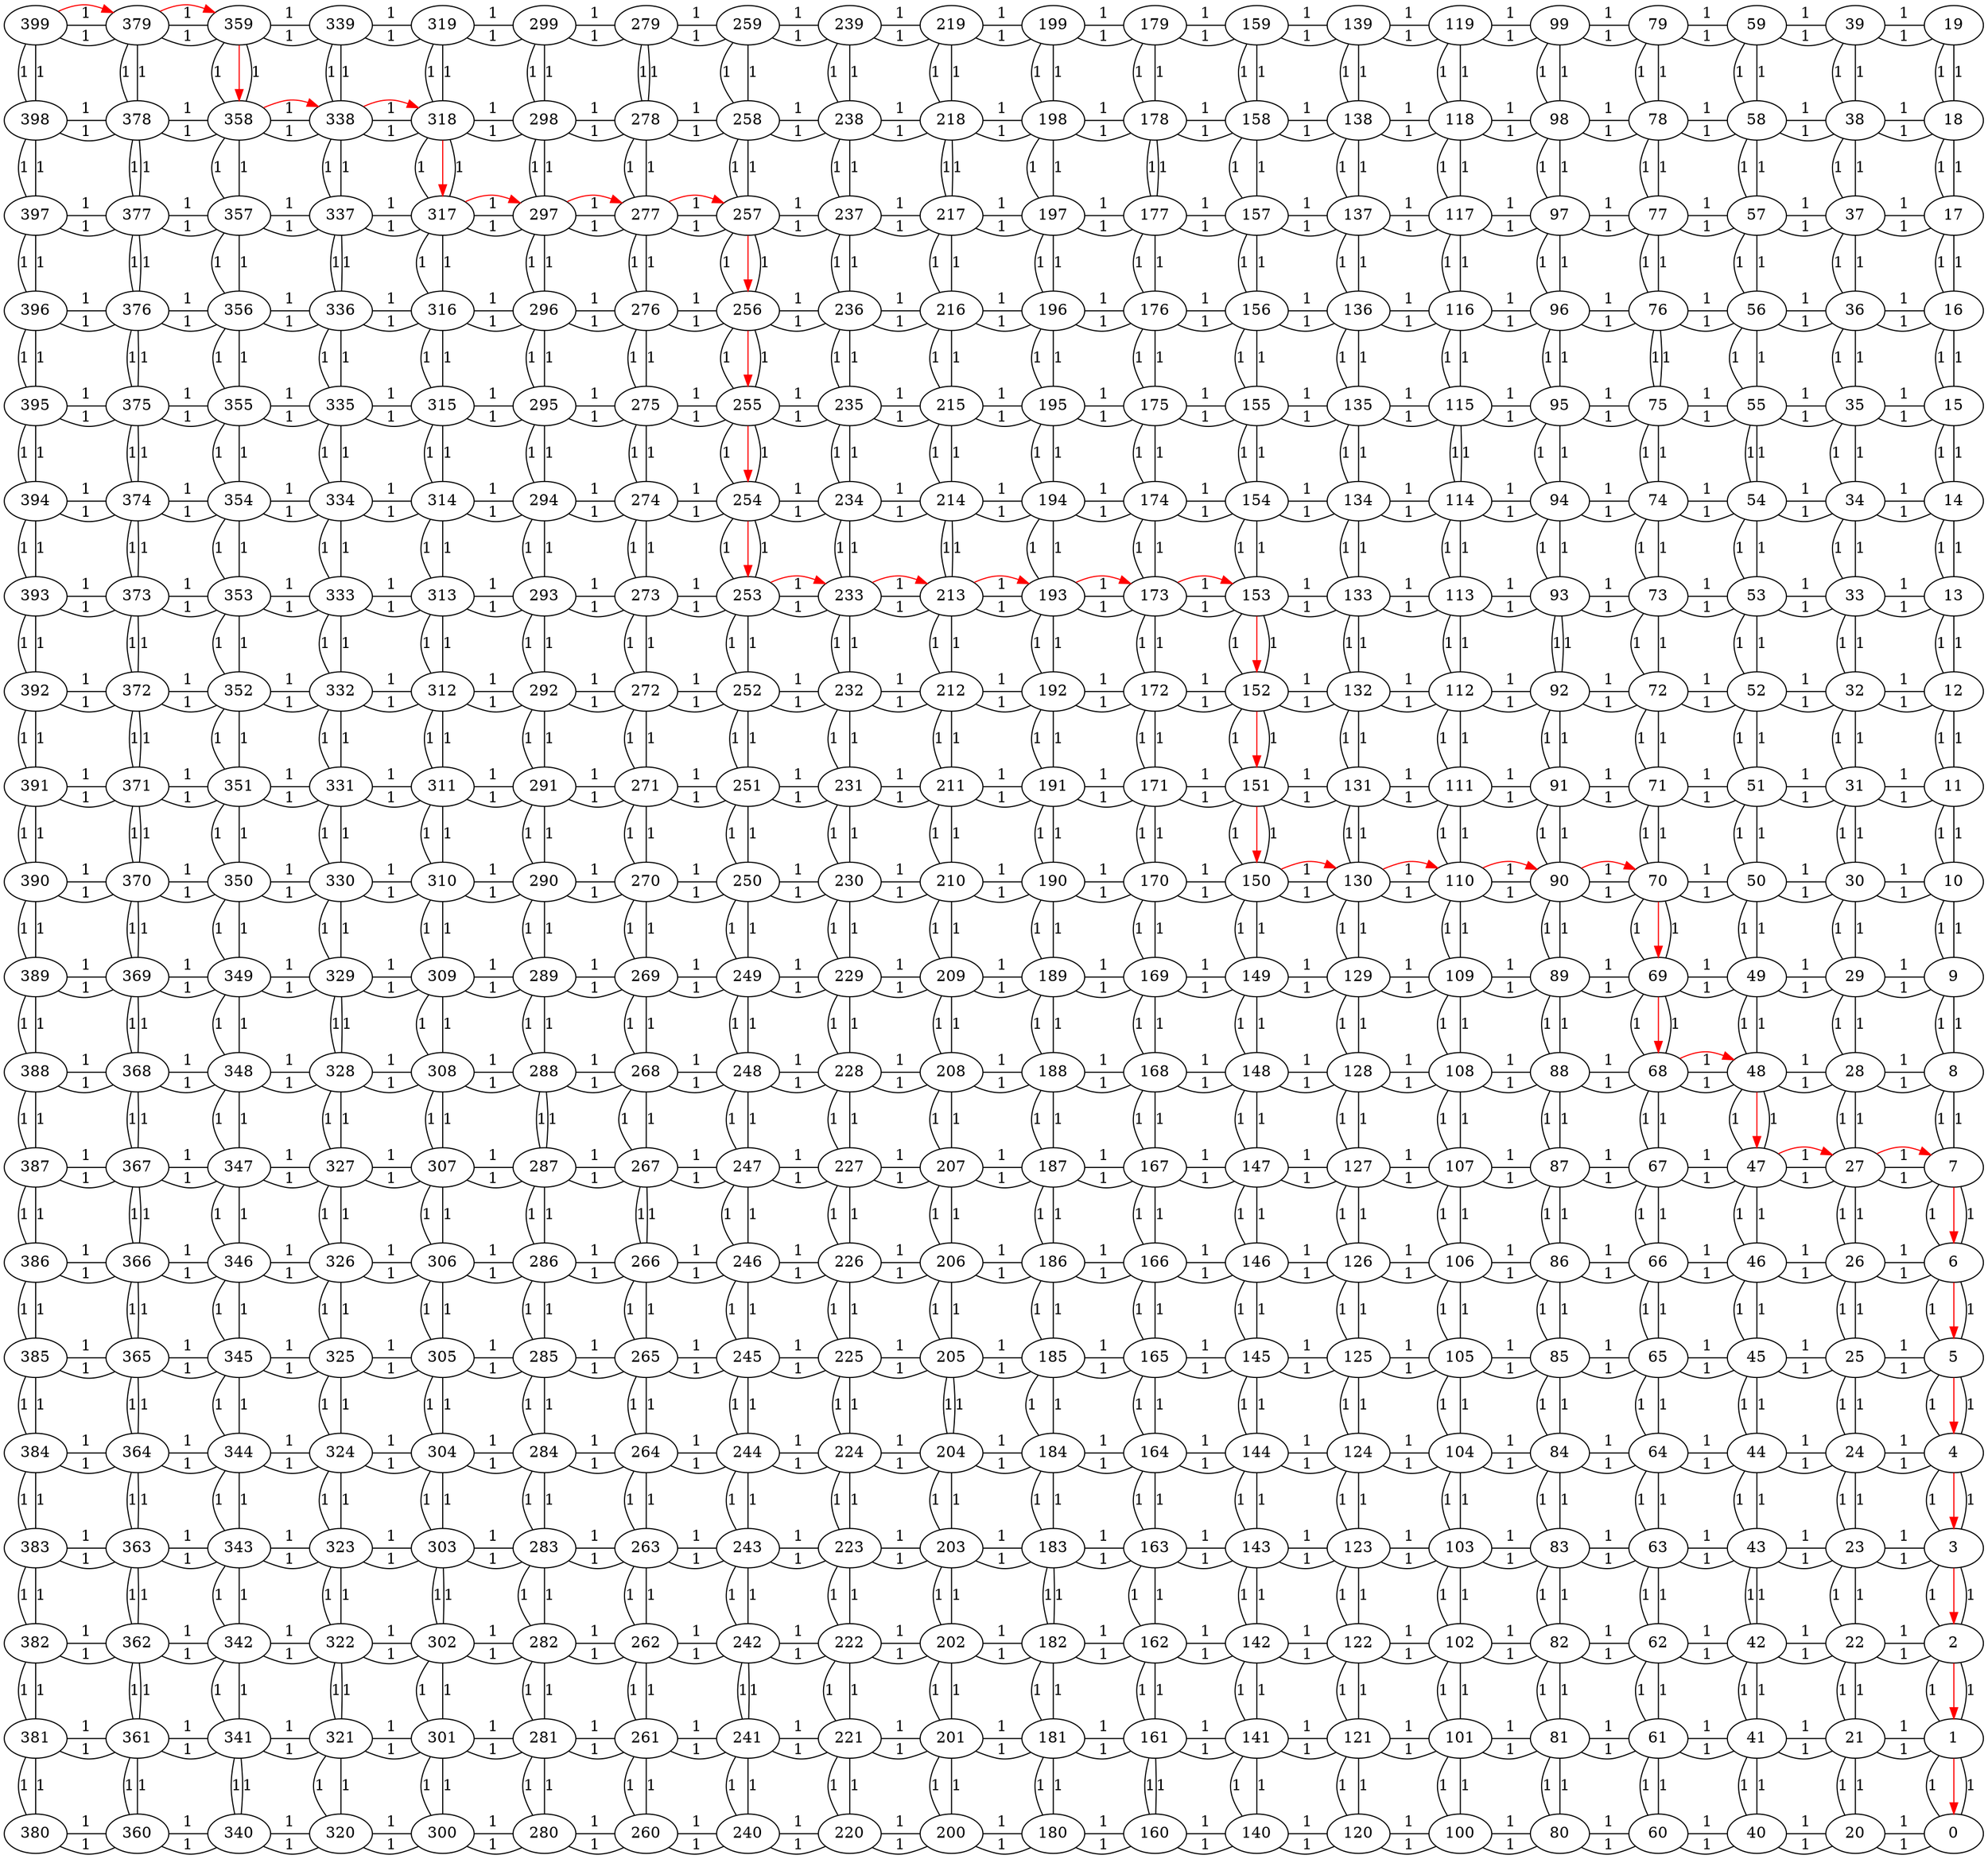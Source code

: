 digraph G {
399->398 [arrowhead = "none" label="1"];
399->379 [arrowhead = "none" label="1"];
398->399 [arrowhead = "none" label="1"];
398->397 [arrowhead = "none" label="1"];
398->378 [arrowhead = "none" label="1"];
397->398 [arrowhead = "none" label="1"];
397->396 [arrowhead = "none" label="1"];
397->377 [arrowhead = "none" label="1"];
396->397 [arrowhead = "none" label="1"];
396->395 [arrowhead = "none" label="1"];
396->376 [arrowhead = "none" label="1"];
395->396 [arrowhead = "none" label="1"];
395->394 [arrowhead = "none" label="1"];
395->375 [arrowhead = "none" label="1"];
394->395 [arrowhead = "none" label="1"];
394->393 [arrowhead = "none" label="1"];
394->374 [arrowhead = "none" label="1"];
393->394 [arrowhead = "none" label="1"];
393->392 [arrowhead = "none" label="1"];
393->373 [arrowhead = "none" label="1"];
392->393 [arrowhead = "none" label="1"];
392->391 [arrowhead = "none" label="1"];
392->372 [arrowhead = "none" label="1"];
391->392 [arrowhead = "none" label="1"];
391->390 [arrowhead = "none" label="1"];
391->371 [arrowhead = "none" label="1"];
390->391 [arrowhead = "none" label="1"];
390->389 [arrowhead = "none" label="1"];
390->370 [arrowhead = "none" label="1"];
389->390 [arrowhead = "none" label="1"];
389->388 [arrowhead = "none" label="1"];
389->369 [arrowhead = "none" label="1"];
388->389 [arrowhead = "none" label="1"];
388->387 [arrowhead = "none" label="1"];
388->368 [arrowhead = "none" label="1"];
387->388 [arrowhead = "none" label="1"];
387->386 [arrowhead = "none" label="1"];
387->367 [arrowhead = "none" label="1"];
386->387 [arrowhead = "none" label="1"];
386->385 [arrowhead = "none" label="1"];
386->366 [arrowhead = "none" label="1"];
385->386 [arrowhead = "none" label="1"];
385->384 [arrowhead = "none" label="1"];
385->365 [arrowhead = "none" label="1"];
384->385 [arrowhead = "none" label="1"];
384->383 [arrowhead = "none" label="1"];
384->364 [arrowhead = "none" label="1"];
383->384 [arrowhead = "none" label="1"];
383->382 [arrowhead = "none" label="1"];
383->363 [arrowhead = "none" label="1"];
382->383 [arrowhead = "none" label="1"];
382->381 [arrowhead = "none" label="1"];
382->362 [arrowhead = "none" label="1"];
381->382 [arrowhead = "none" label="1"];
381->380 [arrowhead = "none" label="1"];
381->361 [arrowhead = "none" label="1"];
380->381 [arrowhead = "none" label="1"];
380->360 [arrowhead = "none" label="1"];
379->399 [arrowhead = "none" label="1"];
379->378 [arrowhead = "none" label="1"];
379->359 [arrowhead = "none" label="1"];
378->379 [arrowhead = "none" label="1"];
378->398 [arrowhead = "none" label="1"];
378->377 [arrowhead = "none" label="1"];
378->358 [arrowhead = "none" label="1"];
377->378 [arrowhead = "none" label="1"];
377->397 [arrowhead = "none" label="1"];
377->376 [arrowhead = "none" label="1"];
377->357 [arrowhead = "none" label="1"];
376->377 [arrowhead = "none" label="1"];
376->396 [arrowhead = "none" label="1"];
376->375 [arrowhead = "none" label="1"];
376->356 [arrowhead = "none" label="1"];
375->376 [arrowhead = "none" label="1"];
375->395 [arrowhead = "none" label="1"];
375->374 [arrowhead = "none" label="1"];
375->355 [arrowhead = "none" label="1"];
374->375 [arrowhead = "none" label="1"];
374->394 [arrowhead = "none" label="1"];
374->373 [arrowhead = "none" label="1"];
374->354 [arrowhead = "none" label="1"];
373->374 [arrowhead = "none" label="1"];
373->393 [arrowhead = "none" label="1"];
373->372 [arrowhead = "none" label="1"];
373->353 [arrowhead = "none" label="1"];
372->373 [arrowhead = "none" label="1"];
372->392 [arrowhead = "none" label="1"];
372->371 [arrowhead = "none" label="1"];
372->352 [arrowhead = "none" label="1"];
371->372 [arrowhead = "none" label="1"];
371->391 [arrowhead = "none" label="1"];
371->370 [arrowhead = "none" label="1"];
371->351 [arrowhead = "none" label="1"];
370->371 [arrowhead = "none" label="1"];
370->390 [arrowhead = "none" label="1"];
370->369 [arrowhead = "none" label="1"];
370->350 [arrowhead = "none" label="1"];
369->370 [arrowhead = "none" label="1"];
369->389 [arrowhead = "none" label="1"];
369->368 [arrowhead = "none" label="1"];
369->349 [arrowhead = "none" label="1"];
368->369 [arrowhead = "none" label="1"];
368->388 [arrowhead = "none" label="1"];
368->367 [arrowhead = "none" label="1"];
368->348 [arrowhead = "none" label="1"];
367->368 [arrowhead = "none" label="1"];
367->387 [arrowhead = "none" label="1"];
367->366 [arrowhead = "none" label="1"];
367->347 [arrowhead = "none" label="1"];
366->367 [arrowhead = "none" label="1"];
366->386 [arrowhead = "none" label="1"];
366->365 [arrowhead = "none" label="1"];
366->346 [arrowhead = "none" label="1"];
365->366 [arrowhead = "none" label="1"];
365->385 [arrowhead = "none" label="1"];
365->364 [arrowhead = "none" label="1"];
365->345 [arrowhead = "none" label="1"];
364->365 [arrowhead = "none" label="1"];
364->384 [arrowhead = "none" label="1"];
364->363 [arrowhead = "none" label="1"];
364->344 [arrowhead = "none" label="1"];
363->364 [arrowhead = "none" label="1"];
363->383 [arrowhead = "none" label="1"];
363->362 [arrowhead = "none" label="1"];
363->343 [arrowhead = "none" label="1"];
362->363 [arrowhead = "none" label="1"];
362->382 [arrowhead = "none" label="1"];
362->361 [arrowhead = "none" label="1"];
362->342 [arrowhead = "none" label="1"];
361->362 [arrowhead = "none" label="1"];
361->381 [arrowhead = "none" label="1"];
361->360 [arrowhead = "none" label="1"];
361->341 [arrowhead = "none" label="1"];
360->361 [arrowhead = "none" label="1"];
360->380 [arrowhead = "none" label="1"];
360->340 [arrowhead = "none" label="1"];
359->379 [arrowhead = "none" label="1"];
359->358 [arrowhead = "none" label="1"];
359->339 [arrowhead = "none" label="1"];
358->359 [arrowhead = "none" label="1"];
358->378 [arrowhead = "none" label="1"];
358->357 [arrowhead = "none" label="1"];
358->338 [arrowhead = "none" label="1"];
357->358 [arrowhead = "none" label="1"];
357->377 [arrowhead = "none" label="1"];
357->356 [arrowhead = "none" label="1"];
357->337 [arrowhead = "none" label="1"];
356->357 [arrowhead = "none" label="1"];
356->376 [arrowhead = "none" label="1"];
356->355 [arrowhead = "none" label="1"];
356->336 [arrowhead = "none" label="1"];
355->356 [arrowhead = "none" label="1"];
355->375 [arrowhead = "none" label="1"];
355->354 [arrowhead = "none" label="1"];
355->335 [arrowhead = "none" label="1"];
354->355 [arrowhead = "none" label="1"];
354->374 [arrowhead = "none" label="1"];
354->353 [arrowhead = "none" label="1"];
354->334 [arrowhead = "none" label="1"];
353->354 [arrowhead = "none" label="1"];
353->373 [arrowhead = "none" label="1"];
353->352 [arrowhead = "none" label="1"];
353->333 [arrowhead = "none" label="1"];
352->353 [arrowhead = "none" label="1"];
352->372 [arrowhead = "none" label="1"];
352->351 [arrowhead = "none" label="1"];
352->332 [arrowhead = "none" label="1"];
351->352 [arrowhead = "none" label="1"];
351->371 [arrowhead = "none" label="1"];
351->350 [arrowhead = "none" label="1"];
351->331 [arrowhead = "none" label="1"];
350->351 [arrowhead = "none" label="1"];
350->370 [arrowhead = "none" label="1"];
350->349 [arrowhead = "none" label="1"];
350->330 [arrowhead = "none" label="1"];
349->350 [arrowhead = "none" label="1"];
349->369 [arrowhead = "none" label="1"];
349->348 [arrowhead = "none" label="1"];
349->329 [arrowhead = "none" label="1"];
348->349 [arrowhead = "none" label="1"];
348->368 [arrowhead = "none" label="1"];
348->347 [arrowhead = "none" label="1"];
348->328 [arrowhead = "none" label="1"];
347->348 [arrowhead = "none" label="1"];
347->367 [arrowhead = "none" label="1"];
347->346 [arrowhead = "none" label="1"];
347->327 [arrowhead = "none" label="1"];
346->347 [arrowhead = "none" label="1"];
346->366 [arrowhead = "none" label="1"];
346->345 [arrowhead = "none" label="1"];
346->326 [arrowhead = "none" label="1"];
345->346 [arrowhead = "none" label="1"];
345->365 [arrowhead = "none" label="1"];
345->344 [arrowhead = "none" label="1"];
345->325 [arrowhead = "none" label="1"];
344->345 [arrowhead = "none" label="1"];
344->364 [arrowhead = "none" label="1"];
344->343 [arrowhead = "none" label="1"];
344->324 [arrowhead = "none" label="1"];
343->344 [arrowhead = "none" label="1"];
343->363 [arrowhead = "none" label="1"];
343->342 [arrowhead = "none" label="1"];
343->323 [arrowhead = "none" label="1"];
342->343 [arrowhead = "none" label="1"];
342->362 [arrowhead = "none" label="1"];
342->341 [arrowhead = "none" label="1"];
342->322 [arrowhead = "none" label="1"];
341->342 [arrowhead = "none" label="1"];
341->361 [arrowhead = "none" label="1"];
341->340 [arrowhead = "none" label="1"];
341->321 [arrowhead = "none" label="1"];
340->341 [arrowhead = "none" label="1"];
340->360 [arrowhead = "none" label="1"];
340->320 [arrowhead = "none" label="1"];
339->359 [arrowhead = "none" label="1"];
339->338 [arrowhead = "none" label="1"];
339->319 [arrowhead = "none" label="1"];
338->339 [arrowhead = "none" label="1"];
338->358 [arrowhead = "none" label="1"];
338->337 [arrowhead = "none" label="1"];
338->318 [arrowhead = "none" label="1"];
337->338 [arrowhead = "none" label="1"];
337->357 [arrowhead = "none" label="1"];
337->336 [arrowhead = "none" label="1"];
337->317 [arrowhead = "none" label="1"];
336->337 [arrowhead = "none" label="1"];
336->356 [arrowhead = "none" label="1"];
336->335 [arrowhead = "none" label="1"];
336->316 [arrowhead = "none" label="1"];
335->336 [arrowhead = "none" label="1"];
335->355 [arrowhead = "none" label="1"];
335->334 [arrowhead = "none" label="1"];
335->315 [arrowhead = "none" label="1"];
334->335 [arrowhead = "none" label="1"];
334->354 [arrowhead = "none" label="1"];
334->333 [arrowhead = "none" label="1"];
334->314 [arrowhead = "none" label="1"];
333->334 [arrowhead = "none" label="1"];
333->353 [arrowhead = "none" label="1"];
333->332 [arrowhead = "none" label="1"];
333->313 [arrowhead = "none" label="1"];
332->333 [arrowhead = "none" label="1"];
332->352 [arrowhead = "none" label="1"];
332->331 [arrowhead = "none" label="1"];
332->312 [arrowhead = "none" label="1"];
331->332 [arrowhead = "none" label="1"];
331->351 [arrowhead = "none" label="1"];
331->330 [arrowhead = "none" label="1"];
331->311 [arrowhead = "none" label="1"];
330->331 [arrowhead = "none" label="1"];
330->350 [arrowhead = "none" label="1"];
330->329 [arrowhead = "none" label="1"];
330->310 [arrowhead = "none" label="1"];
329->330 [arrowhead = "none" label="1"];
329->349 [arrowhead = "none" label="1"];
329->328 [arrowhead = "none" label="1"];
329->309 [arrowhead = "none" label="1"];
328->329 [arrowhead = "none" label="1"];
328->348 [arrowhead = "none" label="1"];
328->327 [arrowhead = "none" label="1"];
328->308 [arrowhead = "none" label="1"];
327->328 [arrowhead = "none" label="1"];
327->347 [arrowhead = "none" label="1"];
327->326 [arrowhead = "none" label="1"];
327->307 [arrowhead = "none" label="1"];
326->327 [arrowhead = "none" label="1"];
326->346 [arrowhead = "none" label="1"];
326->325 [arrowhead = "none" label="1"];
326->306 [arrowhead = "none" label="1"];
325->326 [arrowhead = "none" label="1"];
325->345 [arrowhead = "none" label="1"];
325->324 [arrowhead = "none" label="1"];
325->305 [arrowhead = "none" label="1"];
324->325 [arrowhead = "none" label="1"];
324->344 [arrowhead = "none" label="1"];
324->323 [arrowhead = "none" label="1"];
324->304 [arrowhead = "none" label="1"];
323->324 [arrowhead = "none" label="1"];
323->343 [arrowhead = "none" label="1"];
323->322 [arrowhead = "none" label="1"];
323->303 [arrowhead = "none" label="1"];
322->323 [arrowhead = "none" label="1"];
322->342 [arrowhead = "none" label="1"];
322->321 [arrowhead = "none" label="1"];
322->302 [arrowhead = "none" label="1"];
321->322 [arrowhead = "none" label="1"];
321->341 [arrowhead = "none" label="1"];
321->320 [arrowhead = "none" label="1"];
321->301 [arrowhead = "none" label="1"];
320->321 [arrowhead = "none" label="1"];
320->340 [arrowhead = "none" label="1"];
320->300 [arrowhead = "none" label="1"];
319->339 [arrowhead = "none" label="1"];
319->318 [arrowhead = "none" label="1"];
319->299 [arrowhead = "none" label="1"];
318->319 [arrowhead = "none" label="1"];
318->338 [arrowhead = "none" label="1"];
318->317 [arrowhead = "none" label="1"];
318->298 [arrowhead = "none" label="1"];
317->318 [arrowhead = "none" label="1"];
317->337 [arrowhead = "none" label="1"];
317->316 [arrowhead = "none" label="1"];
317->297 [arrowhead = "none" label="1"];
316->317 [arrowhead = "none" label="1"];
316->336 [arrowhead = "none" label="1"];
316->315 [arrowhead = "none" label="1"];
316->296 [arrowhead = "none" label="1"];
315->316 [arrowhead = "none" label="1"];
315->335 [arrowhead = "none" label="1"];
315->314 [arrowhead = "none" label="1"];
315->295 [arrowhead = "none" label="1"];
314->315 [arrowhead = "none" label="1"];
314->334 [arrowhead = "none" label="1"];
314->313 [arrowhead = "none" label="1"];
314->294 [arrowhead = "none" label="1"];
313->314 [arrowhead = "none" label="1"];
313->333 [arrowhead = "none" label="1"];
313->312 [arrowhead = "none" label="1"];
313->293 [arrowhead = "none" label="1"];
312->313 [arrowhead = "none" label="1"];
312->332 [arrowhead = "none" label="1"];
312->311 [arrowhead = "none" label="1"];
312->292 [arrowhead = "none" label="1"];
311->312 [arrowhead = "none" label="1"];
311->331 [arrowhead = "none" label="1"];
311->310 [arrowhead = "none" label="1"];
311->291 [arrowhead = "none" label="1"];
310->311 [arrowhead = "none" label="1"];
310->330 [arrowhead = "none" label="1"];
310->309 [arrowhead = "none" label="1"];
310->290 [arrowhead = "none" label="1"];
309->310 [arrowhead = "none" label="1"];
309->329 [arrowhead = "none" label="1"];
309->308 [arrowhead = "none" label="1"];
309->289 [arrowhead = "none" label="1"];
308->309 [arrowhead = "none" label="1"];
308->328 [arrowhead = "none" label="1"];
308->307 [arrowhead = "none" label="1"];
308->288 [arrowhead = "none" label="1"];
307->308 [arrowhead = "none" label="1"];
307->327 [arrowhead = "none" label="1"];
307->306 [arrowhead = "none" label="1"];
307->287 [arrowhead = "none" label="1"];
306->307 [arrowhead = "none" label="1"];
306->326 [arrowhead = "none" label="1"];
306->305 [arrowhead = "none" label="1"];
306->286 [arrowhead = "none" label="1"];
305->306 [arrowhead = "none" label="1"];
305->325 [arrowhead = "none" label="1"];
305->304 [arrowhead = "none" label="1"];
305->285 [arrowhead = "none" label="1"];
304->305 [arrowhead = "none" label="1"];
304->324 [arrowhead = "none" label="1"];
304->303 [arrowhead = "none" label="1"];
304->284 [arrowhead = "none" label="1"];
303->304 [arrowhead = "none" label="1"];
303->323 [arrowhead = "none" label="1"];
303->302 [arrowhead = "none" label="1"];
303->283 [arrowhead = "none" label="1"];
302->303 [arrowhead = "none" label="1"];
302->322 [arrowhead = "none" label="1"];
302->301 [arrowhead = "none" label="1"];
302->282 [arrowhead = "none" label="1"];
301->302 [arrowhead = "none" label="1"];
301->321 [arrowhead = "none" label="1"];
301->300 [arrowhead = "none" label="1"];
301->281 [arrowhead = "none" label="1"];
300->301 [arrowhead = "none" label="1"];
300->320 [arrowhead = "none" label="1"];
300->280 [arrowhead = "none" label="1"];
299->319 [arrowhead = "none" label="1"];
299->298 [arrowhead = "none" label="1"];
299->279 [arrowhead = "none" label="1"];
298->299 [arrowhead = "none" label="1"];
298->318 [arrowhead = "none" label="1"];
298->297 [arrowhead = "none" label="1"];
298->278 [arrowhead = "none" label="1"];
297->298 [arrowhead = "none" label="1"];
297->317 [arrowhead = "none" label="1"];
297->296 [arrowhead = "none" label="1"];
297->277 [arrowhead = "none" label="1"];
296->297 [arrowhead = "none" label="1"];
296->316 [arrowhead = "none" label="1"];
296->295 [arrowhead = "none" label="1"];
296->276 [arrowhead = "none" label="1"];
295->296 [arrowhead = "none" label="1"];
295->315 [arrowhead = "none" label="1"];
295->294 [arrowhead = "none" label="1"];
295->275 [arrowhead = "none" label="1"];
294->295 [arrowhead = "none" label="1"];
294->314 [arrowhead = "none" label="1"];
294->293 [arrowhead = "none" label="1"];
294->274 [arrowhead = "none" label="1"];
293->294 [arrowhead = "none" label="1"];
293->313 [arrowhead = "none" label="1"];
293->292 [arrowhead = "none" label="1"];
293->273 [arrowhead = "none" label="1"];
292->293 [arrowhead = "none" label="1"];
292->312 [arrowhead = "none" label="1"];
292->291 [arrowhead = "none" label="1"];
292->272 [arrowhead = "none" label="1"];
291->292 [arrowhead = "none" label="1"];
291->311 [arrowhead = "none" label="1"];
291->290 [arrowhead = "none" label="1"];
291->271 [arrowhead = "none" label="1"];
290->291 [arrowhead = "none" label="1"];
290->310 [arrowhead = "none" label="1"];
290->289 [arrowhead = "none" label="1"];
290->270 [arrowhead = "none" label="1"];
289->290 [arrowhead = "none" label="1"];
289->309 [arrowhead = "none" label="1"];
289->288 [arrowhead = "none" label="1"];
289->269 [arrowhead = "none" label="1"];
288->289 [arrowhead = "none" label="1"];
288->308 [arrowhead = "none" label="1"];
288->287 [arrowhead = "none" label="1"];
288->268 [arrowhead = "none" label="1"];
287->288 [arrowhead = "none" label="1"];
287->307 [arrowhead = "none" label="1"];
287->286 [arrowhead = "none" label="1"];
287->267 [arrowhead = "none" label="1"];
286->287 [arrowhead = "none" label="1"];
286->306 [arrowhead = "none" label="1"];
286->285 [arrowhead = "none" label="1"];
286->266 [arrowhead = "none" label="1"];
285->286 [arrowhead = "none" label="1"];
285->305 [arrowhead = "none" label="1"];
285->284 [arrowhead = "none" label="1"];
285->265 [arrowhead = "none" label="1"];
284->285 [arrowhead = "none" label="1"];
284->304 [arrowhead = "none" label="1"];
284->283 [arrowhead = "none" label="1"];
284->264 [arrowhead = "none" label="1"];
283->284 [arrowhead = "none" label="1"];
283->303 [arrowhead = "none" label="1"];
283->282 [arrowhead = "none" label="1"];
283->263 [arrowhead = "none" label="1"];
282->283 [arrowhead = "none" label="1"];
282->302 [arrowhead = "none" label="1"];
282->281 [arrowhead = "none" label="1"];
282->262 [arrowhead = "none" label="1"];
281->282 [arrowhead = "none" label="1"];
281->301 [arrowhead = "none" label="1"];
281->280 [arrowhead = "none" label="1"];
281->261 [arrowhead = "none" label="1"];
280->281 [arrowhead = "none" label="1"];
280->300 [arrowhead = "none" label="1"];
280->260 [arrowhead = "none" label="1"];
279->299 [arrowhead = "none" label="1"];
279->278 [arrowhead = "none" label="1"];
279->259 [arrowhead = "none" label="1"];
278->279 [arrowhead = "none" label="1"];
278->298 [arrowhead = "none" label="1"];
278->277 [arrowhead = "none" label="1"];
278->258 [arrowhead = "none" label="1"];
277->278 [arrowhead = "none" label="1"];
277->297 [arrowhead = "none" label="1"];
277->276 [arrowhead = "none" label="1"];
277->257 [arrowhead = "none" label="1"];
276->277 [arrowhead = "none" label="1"];
276->296 [arrowhead = "none" label="1"];
276->275 [arrowhead = "none" label="1"];
276->256 [arrowhead = "none" label="1"];
275->276 [arrowhead = "none" label="1"];
275->295 [arrowhead = "none" label="1"];
275->274 [arrowhead = "none" label="1"];
275->255 [arrowhead = "none" label="1"];
274->275 [arrowhead = "none" label="1"];
274->294 [arrowhead = "none" label="1"];
274->273 [arrowhead = "none" label="1"];
274->254 [arrowhead = "none" label="1"];
273->274 [arrowhead = "none" label="1"];
273->293 [arrowhead = "none" label="1"];
273->272 [arrowhead = "none" label="1"];
273->253 [arrowhead = "none" label="1"];
272->273 [arrowhead = "none" label="1"];
272->292 [arrowhead = "none" label="1"];
272->271 [arrowhead = "none" label="1"];
272->252 [arrowhead = "none" label="1"];
271->272 [arrowhead = "none" label="1"];
271->291 [arrowhead = "none" label="1"];
271->270 [arrowhead = "none" label="1"];
271->251 [arrowhead = "none" label="1"];
270->271 [arrowhead = "none" label="1"];
270->290 [arrowhead = "none" label="1"];
270->269 [arrowhead = "none" label="1"];
270->250 [arrowhead = "none" label="1"];
269->270 [arrowhead = "none" label="1"];
269->289 [arrowhead = "none" label="1"];
269->268 [arrowhead = "none" label="1"];
269->249 [arrowhead = "none" label="1"];
268->269 [arrowhead = "none" label="1"];
268->288 [arrowhead = "none" label="1"];
268->267 [arrowhead = "none" label="1"];
268->248 [arrowhead = "none" label="1"];
267->268 [arrowhead = "none" label="1"];
267->287 [arrowhead = "none" label="1"];
267->266 [arrowhead = "none" label="1"];
267->247 [arrowhead = "none" label="1"];
266->267 [arrowhead = "none" label="1"];
266->286 [arrowhead = "none" label="1"];
266->265 [arrowhead = "none" label="1"];
266->246 [arrowhead = "none" label="1"];
265->266 [arrowhead = "none" label="1"];
265->285 [arrowhead = "none" label="1"];
265->264 [arrowhead = "none" label="1"];
265->245 [arrowhead = "none" label="1"];
264->265 [arrowhead = "none" label="1"];
264->284 [arrowhead = "none" label="1"];
264->263 [arrowhead = "none" label="1"];
264->244 [arrowhead = "none" label="1"];
263->264 [arrowhead = "none" label="1"];
263->283 [arrowhead = "none" label="1"];
263->262 [arrowhead = "none" label="1"];
263->243 [arrowhead = "none" label="1"];
262->263 [arrowhead = "none" label="1"];
262->282 [arrowhead = "none" label="1"];
262->261 [arrowhead = "none" label="1"];
262->242 [arrowhead = "none" label="1"];
261->262 [arrowhead = "none" label="1"];
261->281 [arrowhead = "none" label="1"];
261->260 [arrowhead = "none" label="1"];
261->241 [arrowhead = "none" label="1"];
260->261 [arrowhead = "none" label="1"];
260->280 [arrowhead = "none" label="1"];
260->240 [arrowhead = "none" label="1"];
259->279 [arrowhead = "none" label="1"];
259->258 [arrowhead = "none" label="1"];
259->239 [arrowhead = "none" label="1"];
258->259 [arrowhead = "none" label="1"];
258->278 [arrowhead = "none" label="1"];
258->257 [arrowhead = "none" label="1"];
258->238 [arrowhead = "none" label="1"];
257->258 [arrowhead = "none" label="1"];
257->277 [arrowhead = "none" label="1"];
257->256 [arrowhead = "none" label="1"];
257->237 [arrowhead = "none" label="1"];
256->257 [arrowhead = "none" label="1"];
256->276 [arrowhead = "none" label="1"];
256->255 [arrowhead = "none" label="1"];
256->236 [arrowhead = "none" label="1"];
255->256 [arrowhead = "none" label="1"];
255->275 [arrowhead = "none" label="1"];
255->254 [arrowhead = "none" label="1"];
255->235 [arrowhead = "none" label="1"];
254->255 [arrowhead = "none" label="1"];
254->274 [arrowhead = "none" label="1"];
254->253 [arrowhead = "none" label="1"];
254->234 [arrowhead = "none" label="1"];
253->254 [arrowhead = "none" label="1"];
253->273 [arrowhead = "none" label="1"];
253->252 [arrowhead = "none" label="1"];
253->233 [arrowhead = "none" label="1"];
252->253 [arrowhead = "none" label="1"];
252->272 [arrowhead = "none" label="1"];
252->251 [arrowhead = "none" label="1"];
252->232 [arrowhead = "none" label="1"];
251->252 [arrowhead = "none" label="1"];
251->271 [arrowhead = "none" label="1"];
251->250 [arrowhead = "none" label="1"];
251->231 [arrowhead = "none" label="1"];
250->251 [arrowhead = "none" label="1"];
250->270 [arrowhead = "none" label="1"];
250->249 [arrowhead = "none" label="1"];
250->230 [arrowhead = "none" label="1"];
249->250 [arrowhead = "none" label="1"];
249->269 [arrowhead = "none" label="1"];
249->248 [arrowhead = "none" label="1"];
249->229 [arrowhead = "none" label="1"];
248->249 [arrowhead = "none" label="1"];
248->268 [arrowhead = "none" label="1"];
248->247 [arrowhead = "none" label="1"];
248->228 [arrowhead = "none" label="1"];
247->248 [arrowhead = "none" label="1"];
247->267 [arrowhead = "none" label="1"];
247->246 [arrowhead = "none" label="1"];
247->227 [arrowhead = "none" label="1"];
246->247 [arrowhead = "none" label="1"];
246->266 [arrowhead = "none" label="1"];
246->245 [arrowhead = "none" label="1"];
246->226 [arrowhead = "none" label="1"];
245->246 [arrowhead = "none" label="1"];
245->265 [arrowhead = "none" label="1"];
245->244 [arrowhead = "none" label="1"];
245->225 [arrowhead = "none" label="1"];
244->245 [arrowhead = "none" label="1"];
244->264 [arrowhead = "none" label="1"];
244->243 [arrowhead = "none" label="1"];
244->224 [arrowhead = "none" label="1"];
243->244 [arrowhead = "none" label="1"];
243->263 [arrowhead = "none" label="1"];
243->242 [arrowhead = "none" label="1"];
243->223 [arrowhead = "none" label="1"];
242->243 [arrowhead = "none" label="1"];
242->262 [arrowhead = "none" label="1"];
242->241 [arrowhead = "none" label="1"];
242->222 [arrowhead = "none" label="1"];
241->242 [arrowhead = "none" label="1"];
241->261 [arrowhead = "none" label="1"];
241->240 [arrowhead = "none" label="1"];
241->221 [arrowhead = "none" label="1"];
240->241 [arrowhead = "none" label="1"];
240->260 [arrowhead = "none" label="1"];
240->220 [arrowhead = "none" label="1"];
239->259 [arrowhead = "none" label="1"];
239->238 [arrowhead = "none" label="1"];
239->219 [arrowhead = "none" label="1"];
238->239 [arrowhead = "none" label="1"];
238->258 [arrowhead = "none" label="1"];
238->237 [arrowhead = "none" label="1"];
238->218 [arrowhead = "none" label="1"];
237->238 [arrowhead = "none" label="1"];
237->257 [arrowhead = "none" label="1"];
237->236 [arrowhead = "none" label="1"];
237->217 [arrowhead = "none" label="1"];
236->237 [arrowhead = "none" label="1"];
236->256 [arrowhead = "none" label="1"];
236->235 [arrowhead = "none" label="1"];
236->216 [arrowhead = "none" label="1"];
235->236 [arrowhead = "none" label="1"];
235->255 [arrowhead = "none" label="1"];
235->234 [arrowhead = "none" label="1"];
235->215 [arrowhead = "none" label="1"];
234->235 [arrowhead = "none" label="1"];
234->254 [arrowhead = "none" label="1"];
234->233 [arrowhead = "none" label="1"];
234->214 [arrowhead = "none" label="1"];
233->234 [arrowhead = "none" label="1"];
233->253 [arrowhead = "none" label="1"];
233->232 [arrowhead = "none" label="1"];
233->213 [arrowhead = "none" label="1"];
232->233 [arrowhead = "none" label="1"];
232->252 [arrowhead = "none" label="1"];
232->231 [arrowhead = "none" label="1"];
232->212 [arrowhead = "none" label="1"];
231->232 [arrowhead = "none" label="1"];
231->251 [arrowhead = "none" label="1"];
231->230 [arrowhead = "none" label="1"];
231->211 [arrowhead = "none" label="1"];
230->231 [arrowhead = "none" label="1"];
230->250 [arrowhead = "none" label="1"];
230->229 [arrowhead = "none" label="1"];
230->210 [arrowhead = "none" label="1"];
229->230 [arrowhead = "none" label="1"];
229->249 [arrowhead = "none" label="1"];
229->228 [arrowhead = "none" label="1"];
229->209 [arrowhead = "none" label="1"];
228->229 [arrowhead = "none" label="1"];
228->248 [arrowhead = "none" label="1"];
228->227 [arrowhead = "none" label="1"];
228->208 [arrowhead = "none" label="1"];
227->228 [arrowhead = "none" label="1"];
227->247 [arrowhead = "none" label="1"];
227->226 [arrowhead = "none" label="1"];
227->207 [arrowhead = "none" label="1"];
226->227 [arrowhead = "none" label="1"];
226->246 [arrowhead = "none" label="1"];
226->225 [arrowhead = "none" label="1"];
226->206 [arrowhead = "none" label="1"];
225->226 [arrowhead = "none" label="1"];
225->245 [arrowhead = "none" label="1"];
225->224 [arrowhead = "none" label="1"];
225->205 [arrowhead = "none" label="1"];
224->225 [arrowhead = "none" label="1"];
224->244 [arrowhead = "none" label="1"];
224->223 [arrowhead = "none" label="1"];
224->204 [arrowhead = "none" label="1"];
223->224 [arrowhead = "none" label="1"];
223->243 [arrowhead = "none" label="1"];
223->222 [arrowhead = "none" label="1"];
223->203 [arrowhead = "none" label="1"];
222->223 [arrowhead = "none" label="1"];
222->242 [arrowhead = "none" label="1"];
222->221 [arrowhead = "none" label="1"];
222->202 [arrowhead = "none" label="1"];
221->222 [arrowhead = "none" label="1"];
221->241 [arrowhead = "none" label="1"];
221->220 [arrowhead = "none" label="1"];
221->201 [arrowhead = "none" label="1"];
220->221 [arrowhead = "none" label="1"];
220->240 [arrowhead = "none" label="1"];
220->200 [arrowhead = "none" label="1"];
219->239 [arrowhead = "none" label="1"];
219->218 [arrowhead = "none" label="1"];
219->199 [arrowhead = "none" label="1"];
218->219 [arrowhead = "none" label="1"];
218->238 [arrowhead = "none" label="1"];
218->217 [arrowhead = "none" label="1"];
218->198 [arrowhead = "none" label="1"];
217->218 [arrowhead = "none" label="1"];
217->237 [arrowhead = "none" label="1"];
217->216 [arrowhead = "none" label="1"];
217->197 [arrowhead = "none" label="1"];
216->217 [arrowhead = "none" label="1"];
216->236 [arrowhead = "none" label="1"];
216->215 [arrowhead = "none" label="1"];
216->196 [arrowhead = "none" label="1"];
215->216 [arrowhead = "none" label="1"];
215->235 [arrowhead = "none" label="1"];
215->214 [arrowhead = "none" label="1"];
215->195 [arrowhead = "none" label="1"];
214->215 [arrowhead = "none" label="1"];
214->234 [arrowhead = "none" label="1"];
214->213 [arrowhead = "none" label="1"];
214->194 [arrowhead = "none" label="1"];
213->214 [arrowhead = "none" label="1"];
213->233 [arrowhead = "none" label="1"];
213->212 [arrowhead = "none" label="1"];
213->193 [arrowhead = "none" label="1"];
212->213 [arrowhead = "none" label="1"];
212->232 [arrowhead = "none" label="1"];
212->211 [arrowhead = "none" label="1"];
212->192 [arrowhead = "none" label="1"];
211->212 [arrowhead = "none" label="1"];
211->231 [arrowhead = "none" label="1"];
211->210 [arrowhead = "none" label="1"];
211->191 [arrowhead = "none" label="1"];
210->211 [arrowhead = "none" label="1"];
210->230 [arrowhead = "none" label="1"];
210->209 [arrowhead = "none" label="1"];
210->190 [arrowhead = "none" label="1"];
209->210 [arrowhead = "none" label="1"];
209->229 [arrowhead = "none" label="1"];
209->208 [arrowhead = "none" label="1"];
209->189 [arrowhead = "none" label="1"];
208->209 [arrowhead = "none" label="1"];
208->228 [arrowhead = "none" label="1"];
208->207 [arrowhead = "none" label="1"];
208->188 [arrowhead = "none" label="1"];
207->208 [arrowhead = "none" label="1"];
207->227 [arrowhead = "none" label="1"];
207->206 [arrowhead = "none" label="1"];
207->187 [arrowhead = "none" label="1"];
206->207 [arrowhead = "none" label="1"];
206->226 [arrowhead = "none" label="1"];
206->205 [arrowhead = "none" label="1"];
206->186 [arrowhead = "none" label="1"];
205->206 [arrowhead = "none" label="1"];
205->225 [arrowhead = "none" label="1"];
205->204 [arrowhead = "none" label="1"];
205->185 [arrowhead = "none" label="1"];
204->205 [arrowhead = "none" label="1"];
204->224 [arrowhead = "none" label="1"];
204->203 [arrowhead = "none" label="1"];
204->184 [arrowhead = "none" label="1"];
203->204 [arrowhead = "none" label="1"];
203->223 [arrowhead = "none" label="1"];
203->202 [arrowhead = "none" label="1"];
203->183 [arrowhead = "none" label="1"];
202->203 [arrowhead = "none" label="1"];
202->222 [arrowhead = "none" label="1"];
202->201 [arrowhead = "none" label="1"];
202->182 [arrowhead = "none" label="1"];
201->202 [arrowhead = "none" label="1"];
201->221 [arrowhead = "none" label="1"];
201->200 [arrowhead = "none" label="1"];
201->181 [arrowhead = "none" label="1"];
200->201 [arrowhead = "none" label="1"];
200->220 [arrowhead = "none" label="1"];
200->180 [arrowhead = "none" label="1"];
199->219 [arrowhead = "none" label="1"];
199->198 [arrowhead = "none" label="1"];
199->179 [arrowhead = "none" label="1"];
198->199 [arrowhead = "none" label="1"];
198->218 [arrowhead = "none" label="1"];
198->197 [arrowhead = "none" label="1"];
198->178 [arrowhead = "none" label="1"];
197->198 [arrowhead = "none" label="1"];
197->217 [arrowhead = "none" label="1"];
197->196 [arrowhead = "none" label="1"];
197->177 [arrowhead = "none" label="1"];
196->197 [arrowhead = "none" label="1"];
196->216 [arrowhead = "none" label="1"];
196->195 [arrowhead = "none" label="1"];
196->176 [arrowhead = "none" label="1"];
195->196 [arrowhead = "none" label="1"];
195->215 [arrowhead = "none" label="1"];
195->194 [arrowhead = "none" label="1"];
195->175 [arrowhead = "none" label="1"];
194->195 [arrowhead = "none" label="1"];
194->214 [arrowhead = "none" label="1"];
194->193 [arrowhead = "none" label="1"];
194->174 [arrowhead = "none" label="1"];
193->194 [arrowhead = "none" label="1"];
193->213 [arrowhead = "none" label="1"];
193->192 [arrowhead = "none" label="1"];
193->173 [arrowhead = "none" label="1"];
192->193 [arrowhead = "none" label="1"];
192->212 [arrowhead = "none" label="1"];
192->191 [arrowhead = "none" label="1"];
192->172 [arrowhead = "none" label="1"];
191->192 [arrowhead = "none" label="1"];
191->211 [arrowhead = "none" label="1"];
191->190 [arrowhead = "none" label="1"];
191->171 [arrowhead = "none" label="1"];
190->191 [arrowhead = "none" label="1"];
190->210 [arrowhead = "none" label="1"];
190->189 [arrowhead = "none" label="1"];
190->170 [arrowhead = "none" label="1"];
189->190 [arrowhead = "none" label="1"];
189->209 [arrowhead = "none" label="1"];
189->188 [arrowhead = "none" label="1"];
189->169 [arrowhead = "none" label="1"];
188->189 [arrowhead = "none" label="1"];
188->208 [arrowhead = "none" label="1"];
188->187 [arrowhead = "none" label="1"];
188->168 [arrowhead = "none" label="1"];
187->188 [arrowhead = "none" label="1"];
187->207 [arrowhead = "none" label="1"];
187->186 [arrowhead = "none" label="1"];
187->167 [arrowhead = "none" label="1"];
186->187 [arrowhead = "none" label="1"];
186->206 [arrowhead = "none" label="1"];
186->185 [arrowhead = "none" label="1"];
186->166 [arrowhead = "none" label="1"];
185->186 [arrowhead = "none" label="1"];
185->205 [arrowhead = "none" label="1"];
185->184 [arrowhead = "none" label="1"];
185->165 [arrowhead = "none" label="1"];
184->185 [arrowhead = "none" label="1"];
184->204 [arrowhead = "none" label="1"];
184->183 [arrowhead = "none" label="1"];
184->164 [arrowhead = "none" label="1"];
183->184 [arrowhead = "none" label="1"];
183->203 [arrowhead = "none" label="1"];
183->182 [arrowhead = "none" label="1"];
183->163 [arrowhead = "none" label="1"];
182->183 [arrowhead = "none" label="1"];
182->202 [arrowhead = "none" label="1"];
182->181 [arrowhead = "none" label="1"];
182->162 [arrowhead = "none" label="1"];
181->182 [arrowhead = "none" label="1"];
181->201 [arrowhead = "none" label="1"];
181->180 [arrowhead = "none" label="1"];
181->161 [arrowhead = "none" label="1"];
180->181 [arrowhead = "none" label="1"];
180->200 [arrowhead = "none" label="1"];
180->160 [arrowhead = "none" label="1"];
179->199 [arrowhead = "none" label="1"];
179->178 [arrowhead = "none" label="1"];
179->159 [arrowhead = "none" label="1"];
178->179 [arrowhead = "none" label="1"];
178->198 [arrowhead = "none" label="1"];
178->177 [arrowhead = "none" label="1"];
178->158 [arrowhead = "none" label="1"];
177->178 [arrowhead = "none" label="1"];
177->197 [arrowhead = "none" label="1"];
177->176 [arrowhead = "none" label="1"];
177->157 [arrowhead = "none" label="1"];
176->177 [arrowhead = "none" label="1"];
176->196 [arrowhead = "none" label="1"];
176->175 [arrowhead = "none" label="1"];
176->156 [arrowhead = "none" label="1"];
175->176 [arrowhead = "none" label="1"];
175->195 [arrowhead = "none" label="1"];
175->174 [arrowhead = "none" label="1"];
175->155 [arrowhead = "none" label="1"];
174->175 [arrowhead = "none" label="1"];
174->194 [arrowhead = "none" label="1"];
174->173 [arrowhead = "none" label="1"];
174->154 [arrowhead = "none" label="1"];
173->174 [arrowhead = "none" label="1"];
173->193 [arrowhead = "none" label="1"];
173->172 [arrowhead = "none" label="1"];
173->153 [arrowhead = "none" label="1"];
172->173 [arrowhead = "none" label="1"];
172->192 [arrowhead = "none" label="1"];
172->171 [arrowhead = "none" label="1"];
172->152 [arrowhead = "none" label="1"];
171->172 [arrowhead = "none" label="1"];
171->191 [arrowhead = "none" label="1"];
171->170 [arrowhead = "none" label="1"];
171->151 [arrowhead = "none" label="1"];
170->171 [arrowhead = "none" label="1"];
170->190 [arrowhead = "none" label="1"];
170->169 [arrowhead = "none" label="1"];
170->150 [arrowhead = "none" label="1"];
169->170 [arrowhead = "none" label="1"];
169->189 [arrowhead = "none" label="1"];
169->168 [arrowhead = "none" label="1"];
169->149 [arrowhead = "none" label="1"];
168->169 [arrowhead = "none" label="1"];
168->188 [arrowhead = "none" label="1"];
168->167 [arrowhead = "none" label="1"];
168->148 [arrowhead = "none" label="1"];
167->168 [arrowhead = "none" label="1"];
167->187 [arrowhead = "none" label="1"];
167->166 [arrowhead = "none" label="1"];
167->147 [arrowhead = "none" label="1"];
166->167 [arrowhead = "none" label="1"];
166->186 [arrowhead = "none" label="1"];
166->165 [arrowhead = "none" label="1"];
166->146 [arrowhead = "none" label="1"];
165->166 [arrowhead = "none" label="1"];
165->185 [arrowhead = "none" label="1"];
165->164 [arrowhead = "none" label="1"];
165->145 [arrowhead = "none" label="1"];
164->165 [arrowhead = "none" label="1"];
164->184 [arrowhead = "none" label="1"];
164->163 [arrowhead = "none" label="1"];
164->144 [arrowhead = "none" label="1"];
163->164 [arrowhead = "none" label="1"];
163->183 [arrowhead = "none" label="1"];
163->162 [arrowhead = "none" label="1"];
163->143 [arrowhead = "none" label="1"];
162->163 [arrowhead = "none" label="1"];
162->182 [arrowhead = "none" label="1"];
162->161 [arrowhead = "none" label="1"];
162->142 [arrowhead = "none" label="1"];
161->162 [arrowhead = "none" label="1"];
161->181 [arrowhead = "none" label="1"];
161->160 [arrowhead = "none" label="1"];
161->141 [arrowhead = "none" label="1"];
160->161 [arrowhead = "none" label="1"];
160->180 [arrowhead = "none" label="1"];
160->140 [arrowhead = "none" label="1"];
159->179 [arrowhead = "none" label="1"];
159->158 [arrowhead = "none" label="1"];
159->139 [arrowhead = "none" label="1"];
158->159 [arrowhead = "none" label="1"];
158->178 [arrowhead = "none" label="1"];
158->157 [arrowhead = "none" label="1"];
158->138 [arrowhead = "none" label="1"];
157->158 [arrowhead = "none" label="1"];
157->177 [arrowhead = "none" label="1"];
157->156 [arrowhead = "none" label="1"];
157->137 [arrowhead = "none" label="1"];
156->157 [arrowhead = "none" label="1"];
156->176 [arrowhead = "none" label="1"];
156->155 [arrowhead = "none" label="1"];
156->136 [arrowhead = "none" label="1"];
155->156 [arrowhead = "none" label="1"];
155->175 [arrowhead = "none" label="1"];
155->154 [arrowhead = "none" label="1"];
155->135 [arrowhead = "none" label="1"];
154->155 [arrowhead = "none" label="1"];
154->174 [arrowhead = "none" label="1"];
154->153 [arrowhead = "none" label="1"];
154->134 [arrowhead = "none" label="1"];
153->154 [arrowhead = "none" label="1"];
153->173 [arrowhead = "none" label="1"];
153->152 [arrowhead = "none" label="1"];
153->133 [arrowhead = "none" label="1"];
152->153 [arrowhead = "none" label="1"];
152->172 [arrowhead = "none" label="1"];
152->151 [arrowhead = "none" label="1"];
152->132 [arrowhead = "none" label="1"];
151->152 [arrowhead = "none" label="1"];
151->171 [arrowhead = "none" label="1"];
151->150 [arrowhead = "none" label="1"];
151->131 [arrowhead = "none" label="1"];
150->151 [arrowhead = "none" label="1"];
150->170 [arrowhead = "none" label="1"];
150->149 [arrowhead = "none" label="1"];
150->130 [arrowhead = "none" label="1"];
149->150 [arrowhead = "none" label="1"];
149->169 [arrowhead = "none" label="1"];
149->148 [arrowhead = "none" label="1"];
149->129 [arrowhead = "none" label="1"];
148->149 [arrowhead = "none" label="1"];
148->168 [arrowhead = "none" label="1"];
148->147 [arrowhead = "none" label="1"];
148->128 [arrowhead = "none" label="1"];
147->148 [arrowhead = "none" label="1"];
147->167 [arrowhead = "none" label="1"];
147->146 [arrowhead = "none" label="1"];
147->127 [arrowhead = "none" label="1"];
146->147 [arrowhead = "none" label="1"];
146->166 [arrowhead = "none" label="1"];
146->145 [arrowhead = "none" label="1"];
146->126 [arrowhead = "none" label="1"];
145->146 [arrowhead = "none" label="1"];
145->165 [arrowhead = "none" label="1"];
145->144 [arrowhead = "none" label="1"];
145->125 [arrowhead = "none" label="1"];
144->145 [arrowhead = "none" label="1"];
144->164 [arrowhead = "none" label="1"];
144->143 [arrowhead = "none" label="1"];
144->124 [arrowhead = "none" label="1"];
143->144 [arrowhead = "none" label="1"];
143->163 [arrowhead = "none" label="1"];
143->142 [arrowhead = "none" label="1"];
143->123 [arrowhead = "none" label="1"];
142->143 [arrowhead = "none" label="1"];
142->162 [arrowhead = "none" label="1"];
142->141 [arrowhead = "none" label="1"];
142->122 [arrowhead = "none" label="1"];
141->142 [arrowhead = "none" label="1"];
141->161 [arrowhead = "none" label="1"];
141->140 [arrowhead = "none" label="1"];
141->121 [arrowhead = "none" label="1"];
140->141 [arrowhead = "none" label="1"];
140->160 [arrowhead = "none" label="1"];
140->120 [arrowhead = "none" label="1"];
139->159 [arrowhead = "none" label="1"];
139->138 [arrowhead = "none" label="1"];
139->119 [arrowhead = "none" label="1"];
138->139 [arrowhead = "none" label="1"];
138->158 [arrowhead = "none" label="1"];
138->137 [arrowhead = "none" label="1"];
138->118 [arrowhead = "none" label="1"];
137->138 [arrowhead = "none" label="1"];
137->157 [arrowhead = "none" label="1"];
137->136 [arrowhead = "none" label="1"];
137->117 [arrowhead = "none" label="1"];
136->137 [arrowhead = "none" label="1"];
136->156 [arrowhead = "none" label="1"];
136->135 [arrowhead = "none" label="1"];
136->116 [arrowhead = "none" label="1"];
135->136 [arrowhead = "none" label="1"];
135->155 [arrowhead = "none" label="1"];
135->134 [arrowhead = "none" label="1"];
135->115 [arrowhead = "none" label="1"];
134->135 [arrowhead = "none" label="1"];
134->154 [arrowhead = "none" label="1"];
134->133 [arrowhead = "none" label="1"];
134->114 [arrowhead = "none" label="1"];
133->134 [arrowhead = "none" label="1"];
133->153 [arrowhead = "none" label="1"];
133->132 [arrowhead = "none" label="1"];
133->113 [arrowhead = "none" label="1"];
132->133 [arrowhead = "none" label="1"];
132->152 [arrowhead = "none" label="1"];
132->131 [arrowhead = "none" label="1"];
132->112 [arrowhead = "none" label="1"];
131->132 [arrowhead = "none" label="1"];
131->151 [arrowhead = "none" label="1"];
131->130 [arrowhead = "none" label="1"];
131->111 [arrowhead = "none" label="1"];
130->131 [arrowhead = "none" label="1"];
130->150 [arrowhead = "none" label="1"];
130->129 [arrowhead = "none" label="1"];
130->110 [arrowhead = "none" label="1"];
129->130 [arrowhead = "none" label="1"];
129->149 [arrowhead = "none" label="1"];
129->128 [arrowhead = "none" label="1"];
129->109 [arrowhead = "none" label="1"];
128->129 [arrowhead = "none" label="1"];
128->148 [arrowhead = "none" label="1"];
128->127 [arrowhead = "none" label="1"];
128->108 [arrowhead = "none" label="1"];
127->128 [arrowhead = "none" label="1"];
127->147 [arrowhead = "none" label="1"];
127->126 [arrowhead = "none" label="1"];
127->107 [arrowhead = "none" label="1"];
126->127 [arrowhead = "none" label="1"];
126->146 [arrowhead = "none" label="1"];
126->125 [arrowhead = "none" label="1"];
126->106 [arrowhead = "none" label="1"];
125->126 [arrowhead = "none" label="1"];
125->145 [arrowhead = "none" label="1"];
125->124 [arrowhead = "none" label="1"];
125->105 [arrowhead = "none" label="1"];
124->125 [arrowhead = "none" label="1"];
124->144 [arrowhead = "none" label="1"];
124->123 [arrowhead = "none" label="1"];
124->104 [arrowhead = "none" label="1"];
123->124 [arrowhead = "none" label="1"];
123->143 [arrowhead = "none" label="1"];
123->122 [arrowhead = "none" label="1"];
123->103 [arrowhead = "none" label="1"];
122->123 [arrowhead = "none" label="1"];
122->142 [arrowhead = "none" label="1"];
122->121 [arrowhead = "none" label="1"];
122->102 [arrowhead = "none" label="1"];
121->122 [arrowhead = "none" label="1"];
121->141 [arrowhead = "none" label="1"];
121->120 [arrowhead = "none" label="1"];
121->101 [arrowhead = "none" label="1"];
120->121 [arrowhead = "none" label="1"];
120->140 [arrowhead = "none" label="1"];
120->100 [arrowhead = "none" label="1"];
119->139 [arrowhead = "none" label="1"];
119->118 [arrowhead = "none" label="1"];
119->99 [arrowhead = "none" label="1"];
118->119 [arrowhead = "none" label="1"];
118->138 [arrowhead = "none" label="1"];
118->117 [arrowhead = "none" label="1"];
118->98 [arrowhead = "none" label="1"];
117->118 [arrowhead = "none" label="1"];
117->137 [arrowhead = "none" label="1"];
117->116 [arrowhead = "none" label="1"];
117->97 [arrowhead = "none" label="1"];
116->117 [arrowhead = "none" label="1"];
116->136 [arrowhead = "none" label="1"];
116->115 [arrowhead = "none" label="1"];
116->96 [arrowhead = "none" label="1"];
115->116 [arrowhead = "none" label="1"];
115->135 [arrowhead = "none" label="1"];
115->114 [arrowhead = "none" label="1"];
115->95 [arrowhead = "none" label="1"];
114->115 [arrowhead = "none" label="1"];
114->134 [arrowhead = "none" label="1"];
114->113 [arrowhead = "none" label="1"];
114->94 [arrowhead = "none" label="1"];
113->114 [arrowhead = "none" label="1"];
113->133 [arrowhead = "none" label="1"];
113->112 [arrowhead = "none" label="1"];
113->93 [arrowhead = "none" label="1"];
112->113 [arrowhead = "none" label="1"];
112->132 [arrowhead = "none" label="1"];
112->111 [arrowhead = "none" label="1"];
112->92 [arrowhead = "none" label="1"];
111->112 [arrowhead = "none" label="1"];
111->131 [arrowhead = "none" label="1"];
111->110 [arrowhead = "none" label="1"];
111->91 [arrowhead = "none" label="1"];
110->111 [arrowhead = "none" label="1"];
110->130 [arrowhead = "none" label="1"];
110->109 [arrowhead = "none" label="1"];
110->90 [arrowhead = "none" label="1"];
109->110 [arrowhead = "none" label="1"];
109->129 [arrowhead = "none" label="1"];
109->108 [arrowhead = "none" label="1"];
109->89 [arrowhead = "none" label="1"];
108->109 [arrowhead = "none" label="1"];
108->128 [arrowhead = "none" label="1"];
108->107 [arrowhead = "none" label="1"];
108->88 [arrowhead = "none" label="1"];
107->108 [arrowhead = "none" label="1"];
107->127 [arrowhead = "none" label="1"];
107->106 [arrowhead = "none" label="1"];
107->87 [arrowhead = "none" label="1"];
106->107 [arrowhead = "none" label="1"];
106->126 [arrowhead = "none" label="1"];
106->105 [arrowhead = "none" label="1"];
106->86 [arrowhead = "none" label="1"];
105->106 [arrowhead = "none" label="1"];
105->125 [arrowhead = "none" label="1"];
105->104 [arrowhead = "none" label="1"];
105->85 [arrowhead = "none" label="1"];
104->105 [arrowhead = "none" label="1"];
104->124 [arrowhead = "none" label="1"];
104->103 [arrowhead = "none" label="1"];
104->84 [arrowhead = "none" label="1"];
103->104 [arrowhead = "none" label="1"];
103->123 [arrowhead = "none" label="1"];
103->102 [arrowhead = "none" label="1"];
103->83 [arrowhead = "none" label="1"];
102->103 [arrowhead = "none" label="1"];
102->122 [arrowhead = "none" label="1"];
102->101 [arrowhead = "none" label="1"];
102->82 [arrowhead = "none" label="1"];
101->102 [arrowhead = "none" label="1"];
101->121 [arrowhead = "none" label="1"];
101->100 [arrowhead = "none" label="1"];
101->81 [arrowhead = "none" label="1"];
100->101 [arrowhead = "none" label="1"];
100->120 [arrowhead = "none" label="1"];
100->80 [arrowhead = "none" label="1"];
99->119 [arrowhead = "none" label="1"];
99->98 [arrowhead = "none" label="1"];
99->79 [arrowhead = "none" label="1"];
98->99 [arrowhead = "none" label="1"];
98->118 [arrowhead = "none" label="1"];
98->97 [arrowhead = "none" label="1"];
98->78 [arrowhead = "none" label="1"];
97->98 [arrowhead = "none" label="1"];
97->117 [arrowhead = "none" label="1"];
97->96 [arrowhead = "none" label="1"];
97->77 [arrowhead = "none" label="1"];
96->97 [arrowhead = "none" label="1"];
96->116 [arrowhead = "none" label="1"];
96->95 [arrowhead = "none" label="1"];
96->76 [arrowhead = "none" label="1"];
95->96 [arrowhead = "none" label="1"];
95->115 [arrowhead = "none" label="1"];
95->94 [arrowhead = "none" label="1"];
95->75 [arrowhead = "none" label="1"];
94->95 [arrowhead = "none" label="1"];
94->114 [arrowhead = "none" label="1"];
94->93 [arrowhead = "none" label="1"];
94->74 [arrowhead = "none" label="1"];
93->94 [arrowhead = "none" label="1"];
93->113 [arrowhead = "none" label="1"];
93->92 [arrowhead = "none" label="1"];
93->73 [arrowhead = "none" label="1"];
92->93 [arrowhead = "none" label="1"];
92->112 [arrowhead = "none" label="1"];
92->91 [arrowhead = "none" label="1"];
92->72 [arrowhead = "none" label="1"];
91->92 [arrowhead = "none" label="1"];
91->111 [arrowhead = "none" label="1"];
91->90 [arrowhead = "none" label="1"];
91->71 [arrowhead = "none" label="1"];
90->91 [arrowhead = "none" label="1"];
90->110 [arrowhead = "none" label="1"];
90->89 [arrowhead = "none" label="1"];
90->70 [arrowhead = "none" label="1"];
89->90 [arrowhead = "none" label="1"];
89->109 [arrowhead = "none" label="1"];
89->88 [arrowhead = "none" label="1"];
89->69 [arrowhead = "none" label="1"];
88->89 [arrowhead = "none" label="1"];
88->108 [arrowhead = "none" label="1"];
88->87 [arrowhead = "none" label="1"];
88->68 [arrowhead = "none" label="1"];
87->88 [arrowhead = "none" label="1"];
87->107 [arrowhead = "none" label="1"];
87->86 [arrowhead = "none" label="1"];
87->67 [arrowhead = "none" label="1"];
86->87 [arrowhead = "none" label="1"];
86->106 [arrowhead = "none" label="1"];
86->85 [arrowhead = "none" label="1"];
86->66 [arrowhead = "none" label="1"];
85->86 [arrowhead = "none" label="1"];
85->105 [arrowhead = "none" label="1"];
85->84 [arrowhead = "none" label="1"];
85->65 [arrowhead = "none" label="1"];
84->85 [arrowhead = "none" label="1"];
84->104 [arrowhead = "none" label="1"];
84->83 [arrowhead = "none" label="1"];
84->64 [arrowhead = "none" label="1"];
83->84 [arrowhead = "none" label="1"];
83->103 [arrowhead = "none" label="1"];
83->82 [arrowhead = "none" label="1"];
83->63 [arrowhead = "none" label="1"];
82->83 [arrowhead = "none" label="1"];
82->102 [arrowhead = "none" label="1"];
82->81 [arrowhead = "none" label="1"];
82->62 [arrowhead = "none" label="1"];
81->82 [arrowhead = "none" label="1"];
81->101 [arrowhead = "none" label="1"];
81->80 [arrowhead = "none" label="1"];
81->61 [arrowhead = "none" label="1"];
80->81 [arrowhead = "none" label="1"];
80->100 [arrowhead = "none" label="1"];
80->60 [arrowhead = "none" label="1"];
79->99 [arrowhead = "none" label="1"];
79->78 [arrowhead = "none" label="1"];
79->59 [arrowhead = "none" label="1"];
78->79 [arrowhead = "none" label="1"];
78->98 [arrowhead = "none" label="1"];
78->77 [arrowhead = "none" label="1"];
78->58 [arrowhead = "none" label="1"];
77->78 [arrowhead = "none" label="1"];
77->97 [arrowhead = "none" label="1"];
77->76 [arrowhead = "none" label="1"];
77->57 [arrowhead = "none" label="1"];
76->77 [arrowhead = "none" label="1"];
76->96 [arrowhead = "none" label="1"];
76->75 [arrowhead = "none" label="1"];
76->56 [arrowhead = "none" label="1"];
75->76 [arrowhead = "none" label="1"];
75->95 [arrowhead = "none" label="1"];
75->74 [arrowhead = "none" label="1"];
75->55 [arrowhead = "none" label="1"];
74->75 [arrowhead = "none" label="1"];
74->94 [arrowhead = "none" label="1"];
74->73 [arrowhead = "none" label="1"];
74->54 [arrowhead = "none" label="1"];
73->74 [arrowhead = "none" label="1"];
73->93 [arrowhead = "none" label="1"];
73->72 [arrowhead = "none" label="1"];
73->53 [arrowhead = "none" label="1"];
72->73 [arrowhead = "none" label="1"];
72->92 [arrowhead = "none" label="1"];
72->71 [arrowhead = "none" label="1"];
72->52 [arrowhead = "none" label="1"];
71->72 [arrowhead = "none" label="1"];
71->91 [arrowhead = "none" label="1"];
71->70 [arrowhead = "none" label="1"];
71->51 [arrowhead = "none" label="1"];
70->71 [arrowhead = "none" label="1"];
70->90 [arrowhead = "none" label="1"];
70->69 [arrowhead = "none" label="1"];
70->50 [arrowhead = "none" label="1"];
69->70 [arrowhead = "none" label="1"];
69->89 [arrowhead = "none" label="1"];
69->68 [arrowhead = "none" label="1"];
69->49 [arrowhead = "none" label="1"];
68->69 [arrowhead = "none" label="1"];
68->88 [arrowhead = "none" label="1"];
68->67 [arrowhead = "none" label="1"];
68->48 [arrowhead = "none" label="1"];
67->68 [arrowhead = "none" label="1"];
67->87 [arrowhead = "none" label="1"];
67->66 [arrowhead = "none" label="1"];
67->47 [arrowhead = "none" label="1"];
66->67 [arrowhead = "none" label="1"];
66->86 [arrowhead = "none" label="1"];
66->65 [arrowhead = "none" label="1"];
66->46 [arrowhead = "none" label="1"];
65->66 [arrowhead = "none" label="1"];
65->85 [arrowhead = "none" label="1"];
65->64 [arrowhead = "none" label="1"];
65->45 [arrowhead = "none" label="1"];
64->65 [arrowhead = "none" label="1"];
64->84 [arrowhead = "none" label="1"];
64->63 [arrowhead = "none" label="1"];
64->44 [arrowhead = "none" label="1"];
63->64 [arrowhead = "none" label="1"];
63->83 [arrowhead = "none" label="1"];
63->62 [arrowhead = "none" label="1"];
63->43 [arrowhead = "none" label="1"];
62->63 [arrowhead = "none" label="1"];
62->82 [arrowhead = "none" label="1"];
62->61 [arrowhead = "none" label="1"];
62->42 [arrowhead = "none" label="1"];
61->62 [arrowhead = "none" label="1"];
61->81 [arrowhead = "none" label="1"];
61->60 [arrowhead = "none" label="1"];
61->41 [arrowhead = "none" label="1"];
60->61 [arrowhead = "none" label="1"];
60->80 [arrowhead = "none" label="1"];
60->40 [arrowhead = "none" label="1"];
59->79 [arrowhead = "none" label="1"];
59->58 [arrowhead = "none" label="1"];
59->39 [arrowhead = "none" label="1"];
58->59 [arrowhead = "none" label="1"];
58->78 [arrowhead = "none" label="1"];
58->57 [arrowhead = "none" label="1"];
58->38 [arrowhead = "none" label="1"];
57->58 [arrowhead = "none" label="1"];
57->77 [arrowhead = "none" label="1"];
57->56 [arrowhead = "none" label="1"];
57->37 [arrowhead = "none" label="1"];
56->57 [arrowhead = "none" label="1"];
56->76 [arrowhead = "none" label="1"];
56->55 [arrowhead = "none" label="1"];
56->36 [arrowhead = "none" label="1"];
55->56 [arrowhead = "none" label="1"];
55->75 [arrowhead = "none" label="1"];
55->54 [arrowhead = "none" label="1"];
55->35 [arrowhead = "none" label="1"];
54->55 [arrowhead = "none" label="1"];
54->74 [arrowhead = "none" label="1"];
54->53 [arrowhead = "none" label="1"];
54->34 [arrowhead = "none" label="1"];
53->54 [arrowhead = "none" label="1"];
53->73 [arrowhead = "none" label="1"];
53->52 [arrowhead = "none" label="1"];
53->33 [arrowhead = "none" label="1"];
52->53 [arrowhead = "none" label="1"];
52->72 [arrowhead = "none" label="1"];
52->51 [arrowhead = "none" label="1"];
52->32 [arrowhead = "none" label="1"];
51->52 [arrowhead = "none" label="1"];
51->71 [arrowhead = "none" label="1"];
51->50 [arrowhead = "none" label="1"];
51->31 [arrowhead = "none" label="1"];
50->51 [arrowhead = "none" label="1"];
50->70 [arrowhead = "none" label="1"];
50->49 [arrowhead = "none" label="1"];
50->30 [arrowhead = "none" label="1"];
49->50 [arrowhead = "none" label="1"];
49->69 [arrowhead = "none" label="1"];
49->48 [arrowhead = "none" label="1"];
49->29 [arrowhead = "none" label="1"];
48->49 [arrowhead = "none" label="1"];
48->68 [arrowhead = "none" label="1"];
48->47 [arrowhead = "none" label="1"];
48->28 [arrowhead = "none" label="1"];
47->48 [arrowhead = "none" label="1"];
47->67 [arrowhead = "none" label="1"];
47->46 [arrowhead = "none" label="1"];
47->27 [arrowhead = "none" label="1"];
46->47 [arrowhead = "none" label="1"];
46->66 [arrowhead = "none" label="1"];
46->45 [arrowhead = "none" label="1"];
46->26 [arrowhead = "none" label="1"];
45->46 [arrowhead = "none" label="1"];
45->65 [arrowhead = "none" label="1"];
45->44 [arrowhead = "none" label="1"];
45->25 [arrowhead = "none" label="1"];
44->45 [arrowhead = "none" label="1"];
44->64 [arrowhead = "none" label="1"];
44->43 [arrowhead = "none" label="1"];
44->24 [arrowhead = "none" label="1"];
43->44 [arrowhead = "none" label="1"];
43->63 [arrowhead = "none" label="1"];
43->42 [arrowhead = "none" label="1"];
43->23 [arrowhead = "none" label="1"];
42->43 [arrowhead = "none" label="1"];
42->62 [arrowhead = "none" label="1"];
42->41 [arrowhead = "none" label="1"];
42->22 [arrowhead = "none" label="1"];
41->42 [arrowhead = "none" label="1"];
41->61 [arrowhead = "none" label="1"];
41->40 [arrowhead = "none" label="1"];
41->21 [arrowhead = "none" label="1"];
40->41 [arrowhead = "none" label="1"];
40->60 [arrowhead = "none" label="1"];
40->20 [arrowhead = "none" label="1"];
39->59 [arrowhead = "none" label="1"];
39->38 [arrowhead = "none" label="1"];
39->19 [arrowhead = "none" label="1"];
38->39 [arrowhead = "none" label="1"];
38->58 [arrowhead = "none" label="1"];
38->37 [arrowhead = "none" label="1"];
38->18 [arrowhead = "none" label="1"];
37->38 [arrowhead = "none" label="1"];
37->57 [arrowhead = "none" label="1"];
37->36 [arrowhead = "none" label="1"];
37->17 [arrowhead = "none" label="1"];
36->37 [arrowhead = "none" label="1"];
36->56 [arrowhead = "none" label="1"];
36->35 [arrowhead = "none" label="1"];
36->16 [arrowhead = "none" label="1"];
35->36 [arrowhead = "none" label="1"];
35->55 [arrowhead = "none" label="1"];
35->34 [arrowhead = "none" label="1"];
35->15 [arrowhead = "none" label="1"];
34->35 [arrowhead = "none" label="1"];
34->54 [arrowhead = "none" label="1"];
34->33 [arrowhead = "none" label="1"];
34->14 [arrowhead = "none" label="1"];
33->34 [arrowhead = "none" label="1"];
33->53 [arrowhead = "none" label="1"];
33->32 [arrowhead = "none" label="1"];
33->13 [arrowhead = "none" label="1"];
32->33 [arrowhead = "none" label="1"];
32->52 [arrowhead = "none" label="1"];
32->31 [arrowhead = "none" label="1"];
32->12 [arrowhead = "none" label="1"];
31->32 [arrowhead = "none" label="1"];
31->51 [arrowhead = "none" label="1"];
31->30 [arrowhead = "none" label="1"];
31->11 [arrowhead = "none" label="1"];
30->31 [arrowhead = "none" label="1"];
30->50 [arrowhead = "none" label="1"];
30->29 [arrowhead = "none" label="1"];
30->10 [arrowhead = "none" label="1"];
29->30 [arrowhead = "none" label="1"];
29->49 [arrowhead = "none" label="1"];
29->28 [arrowhead = "none" label="1"];
29->9 [arrowhead = "none" label="1"];
28->29 [arrowhead = "none" label="1"];
28->48 [arrowhead = "none" label="1"];
28->27 [arrowhead = "none" label="1"];
28->8 [arrowhead = "none" label="1"];
27->28 [arrowhead = "none" label="1"];
27->47 [arrowhead = "none" label="1"];
27->26 [arrowhead = "none" label="1"];
27->7 [arrowhead = "none" label="1"];
26->27 [arrowhead = "none" label="1"];
26->46 [arrowhead = "none" label="1"];
26->25 [arrowhead = "none" label="1"];
26->6 [arrowhead = "none" label="1"];
25->26 [arrowhead = "none" label="1"];
25->45 [arrowhead = "none" label="1"];
25->24 [arrowhead = "none" label="1"];
25->5 [arrowhead = "none" label="1"];
24->25 [arrowhead = "none" label="1"];
24->44 [arrowhead = "none" label="1"];
24->23 [arrowhead = "none" label="1"];
24->4 [arrowhead = "none" label="1"];
23->24 [arrowhead = "none" label="1"];
23->43 [arrowhead = "none" label="1"];
23->22 [arrowhead = "none" label="1"];
23->3 [arrowhead = "none" label="1"];
22->23 [arrowhead = "none" label="1"];
22->42 [arrowhead = "none" label="1"];
22->21 [arrowhead = "none" label="1"];
22->2 [arrowhead = "none" label="1"];
21->22 [arrowhead = "none" label="1"];
21->41 [arrowhead = "none" label="1"];
21->20 [arrowhead = "none" label="1"];
21->1 [arrowhead = "none" label="1"];
20->21 [arrowhead = "none" label="1"];
20->40 [arrowhead = "none" label="1"];
20->0 [arrowhead = "none" label="1"];
19->39 [arrowhead = "none" label="1"];
19->18 [arrowhead = "none" label="1"];
18->19 [arrowhead = "none" label="1"];
18->38 [arrowhead = "none" label="1"];
18->17 [arrowhead = "none" label="1"];
17->18 [arrowhead = "none" label="1"];
17->37 [arrowhead = "none" label="1"];
17->16 [arrowhead = "none" label="1"];
16->17 [arrowhead = "none" label="1"];
16->36 [arrowhead = "none" label="1"];
16->15 [arrowhead = "none" label="1"];
15->16 [arrowhead = "none" label="1"];
15->35 [arrowhead = "none" label="1"];
15->14 [arrowhead = "none" label="1"];
14->15 [arrowhead = "none" label="1"];
14->34 [arrowhead = "none" label="1"];
14->13 [arrowhead = "none" label="1"];
13->14 [arrowhead = "none" label="1"];
13->33 [arrowhead = "none" label="1"];
13->12 [arrowhead = "none" label="1"];
12->13 [arrowhead = "none" label="1"];
12->32 [arrowhead = "none" label="1"];
12->11 [arrowhead = "none" label="1"];
11->12 [arrowhead = "none" label="1"];
11->31 [arrowhead = "none" label="1"];
11->10 [arrowhead = "none" label="1"];
10->11 [arrowhead = "none" label="1"];
10->30 [arrowhead = "none" label="1"];
10->9 [arrowhead = "none" label="1"];
9->10 [arrowhead = "none" label="1"];
9->29 [arrowhead = "none" label="1"];
9->8 [arrowhead = "none" label="1"];
8->9 [arrowhead = "none" label="1"];
8->28 [arrowhead = "none" label="1"];
8->7 [arrowhead = "none" label="1"];
7->8 [arrowhead = "none" label="1"];
7->27 [arrowhead = "none" label="1"];
7->6 [arrowhead = "none" label="1"];
6->7 [arrowhead = "none" label="1"];
6->26 [arrowhead = "none" label="1"];
6->5 [arrowhead = "none" label="1"];
5->6 [arrowhead = "none" label="1"];
5->25 [arrowhead = "none" label="1"];
5->4 [arrowhead = "none" label="1"];
4->5 [arrowhead = "none" label="1"];
4->24 [arrowhead = "none" label="1"];
4->3 [arrowhead = "none" label="1"];
3->4 [arrowhead = "none" label="1"];
3->23 [arrowhead = "none" label="1"];
3->2 [arrowhead = "none" label="1"];
2->3 [arrowhead = "none" label="1"];
2->22 [arrowhead = "none" label="1"];
2->1 [arrowhead = "none" label="1"];
1->2 [arrowhead = "none" label="1"];
1->21 [arrowhead = "none" label="1"];
1->0 [arrowhead = "none" label="1"];
0->1 [arrowhead = "none" label="1"];
0->20 [arrowhead = "none" label="1"];
{rank = same; 380 360 340 320 300 280 260 240 220 200 180 160 140 120 100 80 60 40 20 0 }
{rank = same; 381 361 341 321 301 281 261 241 221 201 181 161 141 121 101 81 61 41 21 1 }
{rank = same; 382 362 342 322 302 282 262 242 222 202 182 162 142 122 102 82 62 42 22 2 }
{rank = same; 383 363 343 323 303 283 263 243 223 203 183 163 143 123 103 83 63 43 23 3 }
{rank = same; 384 364 344 324 304 284 264 244 224 204 184 164 144 124 104 84 64 44 24 4 }
{rank = same; 385 365 345 325 305 285 265 245 225 205 185 165 145 125 105 85 65 45 25 5 }
{rank = same; 386 366 346 326 306 286 266 246 226 206 186 166 146 126 106 86 66 46 26 6 }
{rank = same; 387 367 347 327 307 287 267 247 227 207 187 167 147 127 107 87 67 47 27 7 }
{rank = same; 388 368 348 328 308 288 268 248 228 208 188 168 148 128 108 88 68 48 28 8 }
{rank = same; 389 369 349 329 309 289 269 249 229 209 189 169 149 129 109 89 69 49 29 9 }
{rank = same; 390 370 350 330 310 290 270 250 230 210 190 170 150 130 110 90 70 50 30 10 }
{rank = same; 391 371 351 331 311 291 271 251 231 211 191 171 151 131 111 91 71 51 31 11 }
{rank = same; 392 372 352 332 312 292 272 252 232 212 192 172 152 132 112 92 72 52 32 12 }
{rank = same; 393 373 353 333 313 293 273 253 233 213 193 173 153 133 113 93 73 53 33 13 }
{rank = same; 394 374 354 334 314 294 274 254 234 214 194 174 154 134 114 94 74 54 34 14 }
{rank = same; 395 375 355 335 315 295 275 255 235 215 195 175 155 135 115 95 75 55 35 15 }
{rank = same; 396 376 356 336 316 296 276 256 236 216 196 176 156 136 116 96 76 56 36 16 }
{rank = same; 397 377 357 337 317 297 277 257 237 217 197 177 157 137 117 97 77 57 37 17 }
{rank = same; 398 378 358 338 318 298 278 258 238 218 198 178 158 138 118 98 78 58 38 18 }
{rank = same; 399 379 359 339 319 299 279 259 239 219 199 179 159 139 119 99 79 59 39 19 }

size = "35,35"

399->379->359->358->338->318->317->297->277->257->256->255->254->253->233->213->193->173->153->152->151->150->130->110->90->70->69->68->48->47->27->7->6->5->4->3->2->1->0[color = "red"]
}